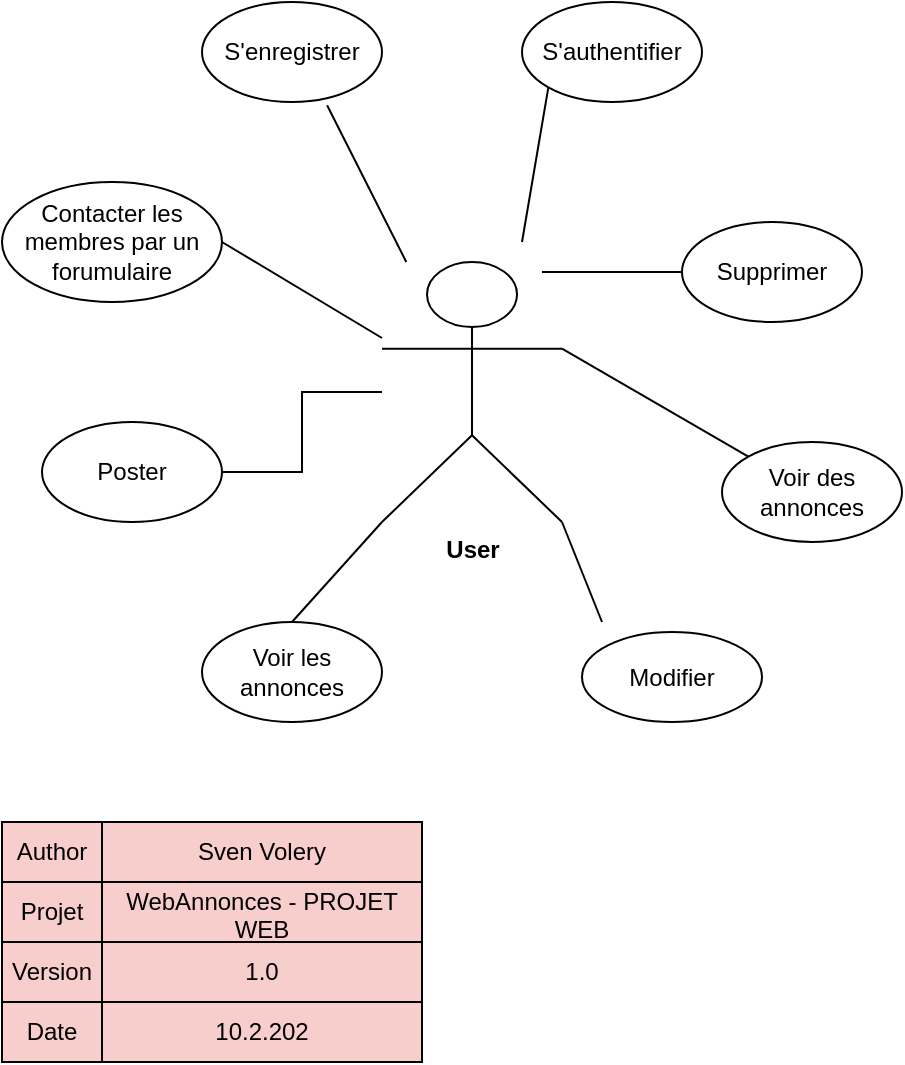 <mxfile version="13.7.3" type="device"><diagram id="YR3ueHwKzGXX-FTS_W1x" name="Page-1"><mxGraphModel dx="920" dy="1626" grid="1" gridSize="10" guides="1" tooltips="1" connect="1" arrows="1" fold="1" page="1" pageScale="1" pageWidth="827" pageHeight="1169" math="0" shadow="0"><root><mxCell id="0"/><mxCell id="1" parent="0"/><mxCell id="-F-cVxaf7h329dQNThbm-2" value="&lt;b&gt;User&lt;/b&gt;" style="shape=umlActor;verticalLabelPosition=bottom;verticalAlign=top;html=1;outlineConnect=0;" parent="1" vertex="1"><mxGeometry x="310" y="320" width="90" height="130" as="geometry"/></mxCell><mxCell id="-F-cVxaf7h329dQNThbm-4" value="S'authentifier" style="ellipse;whiteSpace=wrap;html=1;" parent="1" vertex="1"><mxGeometry x="380" y="190" width="90" height="50" as="geometry"/></mxCell><mxCell id="-F-cVxaf7h329dQNThbm-5" value="S'enregistrer" style="ellipse;whiteSpace=wrap;html=1;" parent="1" vertex="1"><mxGeometry x="220" y="190" width="90" height="50" as="geometry"/></mxCell><mxCell id="xrhAaL8beu89n4uh7K2_-6" value="" style="edgeStyle=orthogonalEdgeStyle;rounded=0;orthogonalLoop=1;jettySize=auto;html=1;endArrow=none;endFill=0;" edge="1" parent="1" source="-F-cVxaf7h329dQNThbm-9" target="-F-cVxaf7h329dQNThbm-2"><mxGeometry relative="1" as="geometry"><mxPoint x="310" y="460" as="targetPoint"/></mxGeometry></mxCell><mxCell id="-F-cVxaf7h329dQNThbm-9" value="Poster" style="ellipse;whiteSpace=wrap;html=1;" parent="1" vertex="1"><mxGeometry x="140" y="400" width="90" height="50" as="geometry"/></mxCell><mxCell id="-F-cVxaf7h329dQNThbm-10" value="Supprimer" style="ellipse;whiteSpace=wrap;html=1;" parent="1" vertex="1"><mxGeometry x="460" y="300" width="90" height="50" as="geometry"/></mxCell><mxCell id="-F-cVxaf7h329dQNThbm-11" value="Modifier" style="ellipse;whiteSpace=wrap;html=1;" parent="1" vertex="1"><mxGeometry x="410" y="505" width="90" height="45" as="geometry"/></mxCell><mxCell id="xrhAaL8beu89n4uh7K2_-2" value="Voir des annonces" style="ellipse;whiteSpace=wrap;html=1;" vertex="1" parent="1"><mxGeometry x="480" y="410" width="90" height="50" as="geometry"/></mxCell><mxCell id="xrhAaL8beu89n4uh7K2_-3" value="Voir les annonces" style="ellipse;whiteSpace=wrap;html=1;" vertex="1" parent="1"><mxGeometry x="220" y="500" width="90" height="50" as="geometry"/></mxCell><mxCell id="xrhAaL8beu89n4uh7K2_-4" value="Contacter les membres par un forumulaire" style="ellipse;whiteSpace=wrap;html=1;" vertex="1" parent="1"><mxGeometry x="120" y="280" width="110" height="60" as="geometry"/></mxCell><mxCell id="xrhAaL8beu89n4uh7K2_-5" value="" style="endArrow=none;html=1;exitX=0.5;exitY=0;exitDx=0;exitDy=0;" edge="1" parent="1" source="xrhAaL8beu89n4uh7K2_-3"><mxGeometry width="50" height="50" relative="1" as="geometry"><mxPoint x="330" y="390" as="sourcePoint"/><mxPoint x="310" y="450" as="targetPoint"/></mxGeometry></mxCell><mxCell id="xrhAaL8beu89n4uh7K2_-8" value="" style="endArrow=none;html=1;entryX=1;entryY=0.5;entryDx=0;entryDy=0;" edge="1" parent="1" source="-F-cVxaf7h329dQNThbm-2" target="xrhAaL8beu89n4uh7K2_-4"><mxGeometry width="50" height="50" relative="1" as="geometry"><mxPoint x="275" y="510" as="sourcePoint"/><mxPoint x="320" y="460" as="targetPoint"/></mxGeometry></mxCell><mxCell id="xrhAaL8beu89n4uh7K2_-9" value="" style="endArrow=none;html=1;entryX=0.695;entryY=1.033;entryDx=0;entryDy=0;entryPerimeter=0;" edge="1" parent="1" source="-F-cVxaf7h329dQNThbm-2" target="-F-cVxaf7h329dQNThbm-5"><mxGeometry width="50" height="50" relative="1" as="geometry"><mxPoint x="350" y="300.0" as="sourcePoint"/><mxPoint x="270.0" y="252" as="targetPoint"/></mxGeometry></mxCell><mxCell id="xrhAaL8beu89n4uh7K2_-10" value="" style="endArrow=none;html=1;entryX=0;entryY=1;entryDx=0;entryDy=0;" edge="1" parent="1" target="-F-cVxaf7h329dQNThbm-4"><mxGeometry width="50" height="50" relative="1" as="geometry"><mxPoint x="380" y="310" as="sourcePoint"/><mxPoint x="292.55" y="251.65" as="targetPoint"/></mxGeometry></mxCell><mxCell id="xrhAaL8beu89n4uh7K2_-11" value="" style="endArrow=none;html=1;entryX=0;entryY=0.5;entryDx=0;entryDy=0;" edge="1" parent="1" target="-F-cVxaf7h329dQNThbm-10"><mxGeometry width="50" height="50" relative="1" as="geometry"><mxPoint x="390" y="325" as="sourcePoint"/><mxPoint x="403.096" y="242.631" as="targetPoint"/></mxGeometry></mxCell><mxCell id="xrhAaL8beu89n4uh7K2_-12" value="" style="endArrow=none;html=1;entryX=0;entryY=0;entryDx=0;entryDy=0;exitX=1;exitY=0.333;exitDx=0;exitDy=0;exitPerimeter=0;" edge="1" parent="1" source="-F-cVxaf7h329dQNThbm-2" target="xrhAaL8beu89n4uh7K2_-2"><mxGeometry width="50" height="50" relative="1" as="geometry"><mxPoint x="414" y="400" as="sourcePoint"/><mxPoint x="484" y="400" as="targetPoint"/></mxGeometry></mxCell><mxCell id="xrhAaL8beu89n4uh7K2_-13" value="" style="endArrow=none;html=1;exitX=1;exitY=1;exitDx=0;exitDy=0;exitPerimeter=0;" edge="1" parent="1" source="-F-cVxaf7h329dQNThbm-2"><mxGeometry width="50" height="50" relative="1" as="geometry"><mxPoint x="410" y="440" as="sourcePoint"/><mxPoint x="420" y="500" as="targetPoint"/></mxGeometry></mxCell><mxCell id="xrhAaL8beu89n4uh7K2_-14" value="" style="shape=table;html=1;whiteSpace=wrap;startSize=0;container=1;collapsible=0;childLayout=tableLayout;fillColor=#f8cecc;" vertex="1" parent="1"><mxGeometry x="120" y="600" width="210" height="120" as="geometry"/></mxCell><mxCell id="xrhAaL8beu89n4uh7K2_-15" value="" style="shape=partialRectangle;html=1;whiteSpace=wrap;collapsible=0;dropTarget=0;pointerEvents=0;fillColor=none;top=0;left=0;bottom=0;right=0;points=[[0,0.5],[1,0.5]];portConstraint=eastwest;" vertex="1" parent="xrhAaL8beu89n4uh7K2_-14"><mxGeometry width="210" height="30" as="geometry"/></mxCell><mxCell id="xrhAaL8beu89n4uh7K2_-16" value="Author" style="shape=partialRectangle;html=1;whiteSpace=wrap;connectable=0;fillColor=none;top=0;left=0;bottom=0;right=0;overflow=hidden;" vertex="1" parent="xrhAaL8beu89n4uh7K2_-15"><mxGeometry width="50" height="30" as="geometry"/></mxCell><mxCell id="xrhAaL8beu89n4uh7K2_-17" value="Sven Volery" style="shape=partialRectangle;html=1;whiteSpace=wrap;connectable=0;fillColor=none;top=0;left=0;bottom=0;right=0;overflow=hidden;" vertex="1" parent="xrhAaL8beu89n4uh7K2_-15"><mxGeometry x="50" width="160" height="30" as="geometry"/></mxCell><mxCell id="xrhAaL8beu89n4uh7K2_-19" value="" style="shape=partialRectangle;html=1;whiteSpace=wrap;collapsible=0;dropTarget=0;pointerEvents=0;fillColor=none;top=0;left=0;bottom=0;right=0;points=[[0,0.5],[1,0.5]];portConstraint=eastwest;" vertex="1" parent="xrhAaL8beu89n4uh7K2_-14"><mxGeometry y="30" width="210" height="30" as="geometry"/></mxCell><mxCell id="xrhAaL8beu89n4uh7K2_-20" value="Projet" style="shape=partialRectangle;html=1;whiteSpace=wrap;connectable=0;fillColor=none;top=0;left=0;bottom=0;right=0;overflow=hidden;" vertex="1" parent="xrhAaL8beu89n4uh7K2_-19"><mxGeometry width="50" height="30" as="geometry"/></mxCell><mxCell id="xrhAaL8beu89n4uh7K2_-21" value="WebAnnonces - PROJET WEB" style="shape=partialRectangle;html=1;whiteSpace=wrap;connectable=0;fillColor=none;top=0;left=0;bottom=0;right=0;overflow=hidden;" vertex="1" parent="xrhAaL8beu89n4uh7K2_-19"><mxGeometry x="50" width="160" height="30" as="geometry"/></mxCell><mxCell id="xrhAaL8beu89n4uh7K2_-23" value="" style="shape=partialRectangle;html=1;whiteSpace=wrap;collapsible=0;dropTarget=0;pointerEvents=0;fillColor=none;top=0;left=0;bottom=0;right=0;points=[[0,0.5],[1,0.5]];portConstraint=eastwest;" vertex="1" parent="xrhAaL8beu89n4uh7K2_-14"><mxGeometry y="60" width="210" height="30" as="geometry"/></mxCell><mxCell id="xrhAaL8beu89n4uh7K2_-24" value="Version" style="shape=partialRectangle;html=1;whiteSpace=wrap;connectable=0;fillColor=none;top=0;left=0;bottom=0;right=0;overflow=hidden;" vertex="1" parent="xrhAaL8beu89n4uh7K2_-23"><mxGeometry width="50" height="30" as="geometry"/></mxCell><mxCell id="xrhAaL8beu89n4uh7K2_-25" value="1.0" style="shape=partialRectangle;html=1;whiteSpace=wrap;connectable=0;fillColor=none;top=0;left=0;bottom=0;right=0;overflow=hidden;" vertex="1" parent="xrhAaL8beu89n4uh7K2_-23"><mxGeometry x="50" width="160" height="30" as="geometry"/></mxCell><mxCell id="xrhAaL8beu89n4uh7K2_-30" style="shape=partialRectangle;html=1;whiteSpace=wrap;collapsible=0;dropTarget=0;pointerEvents=0;fillColor=none;top=0;left=0;bottom=0;right=0;points=[[0,0.5],[1,0.5]];portConstraint=eastwest;" vertex="1" parent="xrhAaL8beu89n4uh7K2_-14"><mxGeometry y="90" width="210" height="30" as="geometry"/></mxCell><mxCell id="xrhAaL8beu89n4uh7K2_-31" value="Date" style="shape=partialRectangle;html=1;whiteSpace=wrap;connectable=0;fillColor=none;top=0;left=0;bottom=0;right=0;overflow=hidden;" vertex="1" parent="xrhAaL8beu89n4uh7K2_-30"><mxGeometry width="50" height="30" as="geometry"/></mxCell><mxCell id="xrhAaL8beu89n4uh7K2_-32" value="10.2.202" style="shape=partialRectangle;html=1;whiteSpace=wrap;connectable=0;fillColor=none;top=0;left=0;bottom=0;right=0;overflow=hidden;" vertex="1" parent="xrhAaL8beu89n4uh7K2_-30"><mxGeometry x="50" width="160" height="30" as="geometry"/></mxCell></root></mxGraphModel></diagram></mxfile>